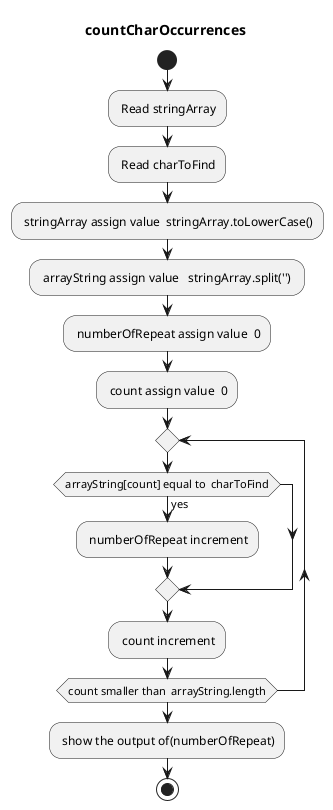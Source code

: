 @startuml countCharOccurrences
title countCharOccurrences
start
: Read stringArray;
: Read charToFind;
: stringArray assign value  stringArray.toLowerCase();
: arrayString assign value   stringArray.split('') ;
: numberOfRepeat assign value  0;
: count assign value  0;
repeat 
  if (arrayString[count] equal to  charToFind) then (yes)
    : numberOfRepeat increment;
  endif
  : count increment;
repeat while (count smaller than  arrayString.length)
: show the output of(numberOfRepeat);
stop
@enduml